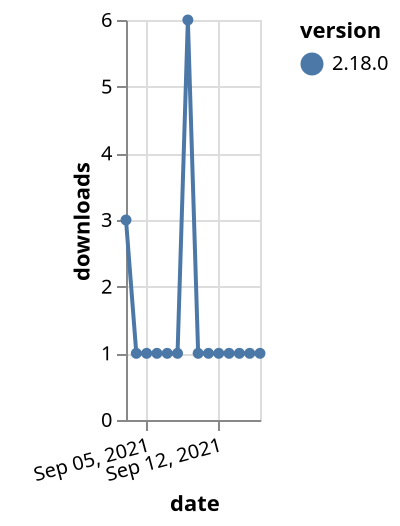 {"$schema": "https://vega.github.io/schema/vega-lite/v5.json", "description": "A simple bar chart with embedded data.", "data": {"values": [{"date": "2021-09-03", "total": 512, "delta": 3, "version": "2.18.0"}, {"date": "2021-09-04", "total": 513, "delta": 1, "version": "2.18.0"}, {"date": "2021-09-05", "total": 514, "delta": 1, "version": "2.18.0"}, {"date": "2021-09-06", "total": 515, "delta": 1, "version": "2.18.0"}, {"date": "2021-09-07", "total": 516, "delta": 1, "version": "2.18.0"}, {"date": "2021-09-08", "total": 517, "delta": 1, "version": "2.18.0"}, {"date": "2021-09-09", "total": 523, "delta": 6, "version": "2.18.0"}, {"date": "2021-09-10", "total": 524, "delta": 1, "version": "2.18.0"}, {"date": "2021-09-11", "total": 525, "delta": 1, "version": "2.18.0"}, {"date": "2021-09-12", "total": 526, "delta": 1, "version": "2.18.0"}, {"date": "2021-09-13", "total": 527, "delta": 1, "version": "2.18.0"}, {"date": "2021-09-14", "total": 528, "delta": 1, "version": "2.18.0"}, {"date": "2021-09-15", "total": 529, "delta": 1, "version": "2.18.0"}, {"date": "2021-09-16", "total": 530, "delta": 1, "version": "2.18.0"}]}, "width": "container", "mark": {"type": "line", "point": {"filled": true}}, "encoding": {"x": {"field": "date", "type": "temporal", "timeUnit": "yearmonthdate", "title": "date", "axis": {"labelAngle": -15}}, "y": {"field": "delta", "type": "quantitative", "title": "downloads"}, "color": {"field": "version", "type": "nominal"}, "tooltip": {"field": "delta"}}}